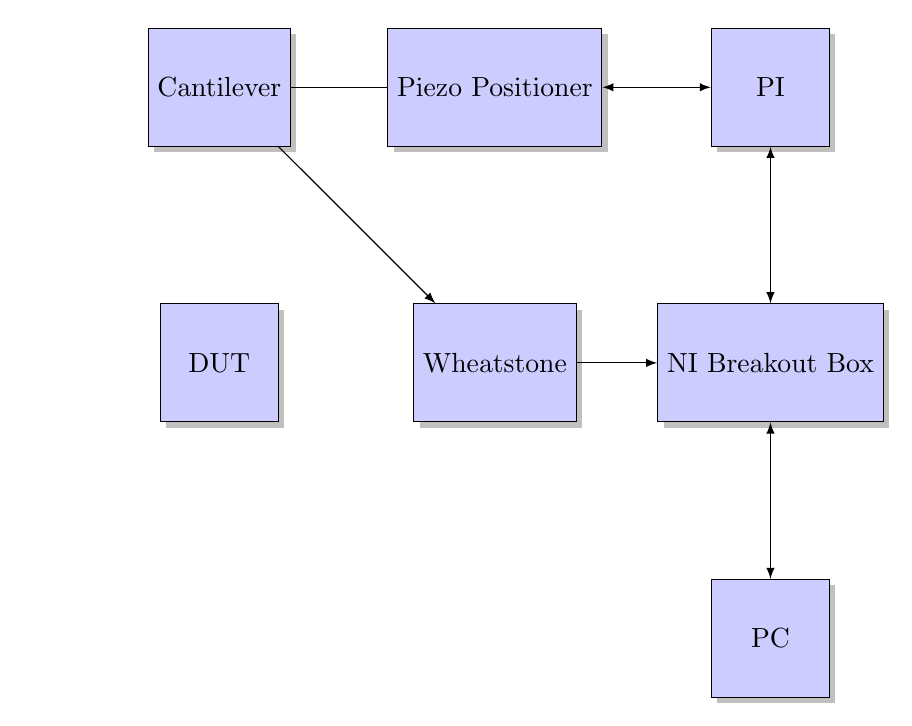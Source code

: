 \usetikzlibrary{shadows}
\begin{tikzpicture}[
	>=latex,
	node distance=3.5cm,
	block/.style={rectangle,
				  draw,
				  fill=blue!20,
				  minimum size=1.5cm,
				  drop shadow}]

    \node [block]		       			(cantilever)   	{Cantilever};
    \node [block, below of=cantilever] 	(DUT)	       	{DUT};
    \node [block, right of=cantilever] 	(piezo)	       	{Piezo Positioner};
    \node [block, below of=piezo]		(wheatstone) 	{Wheatstone};
    \node [block, right of=piezo]		(PI) 			{PI};
    \node [block, below of=PI] 			(breakout) 		{NI Breakout Box};
    \node [block, below of=breakout] 	(PC) 			{PC};
    
    \path (cantilever) 	edge [-]    (piezo);
    \path (cantilever) 	edge [->]   (wheatstone);
    \path (PI)      	edge [<->]   (breakout);
    \path (PI)			edge [<->]   (piezo);
    \path (wheatstone)	edge [->]   (breakout);
    \path (PC)			edge [<->]	(breakout);
\end{tikzpicture}
